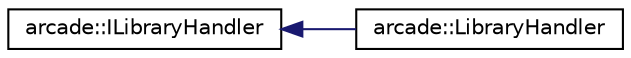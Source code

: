 digraph "Graphical Class Hierarchy"
{
 // LATEX_PDF_SIZE
  edge [fontname="Helvetica",fontsize="10",labelfontname="Helvetica",labelfontsize="10"];
  node [fontname="Helvetica",fontsize="10",shape=record];
  rankdir="LR";
  Node0 [label="arcade::ILibraryHandler",height=0.2,width=0.4,color="black", fillcolor="white", style="filled",URL="$classarcade_1_1_i_library_handler.html",tooltip=" "];
  Node0 -> Node1 [dir="back",color="midnightblue",fontsize="10",style="solid",fontname="Helvetica"];
  Node1 [label="arcade::LibraryHandler",height=0.2,width=0.4,color="black", fillcolor="white", style="filled",URL="$classarcade_1_1_library_handler.html",tooltip=" "];
}
